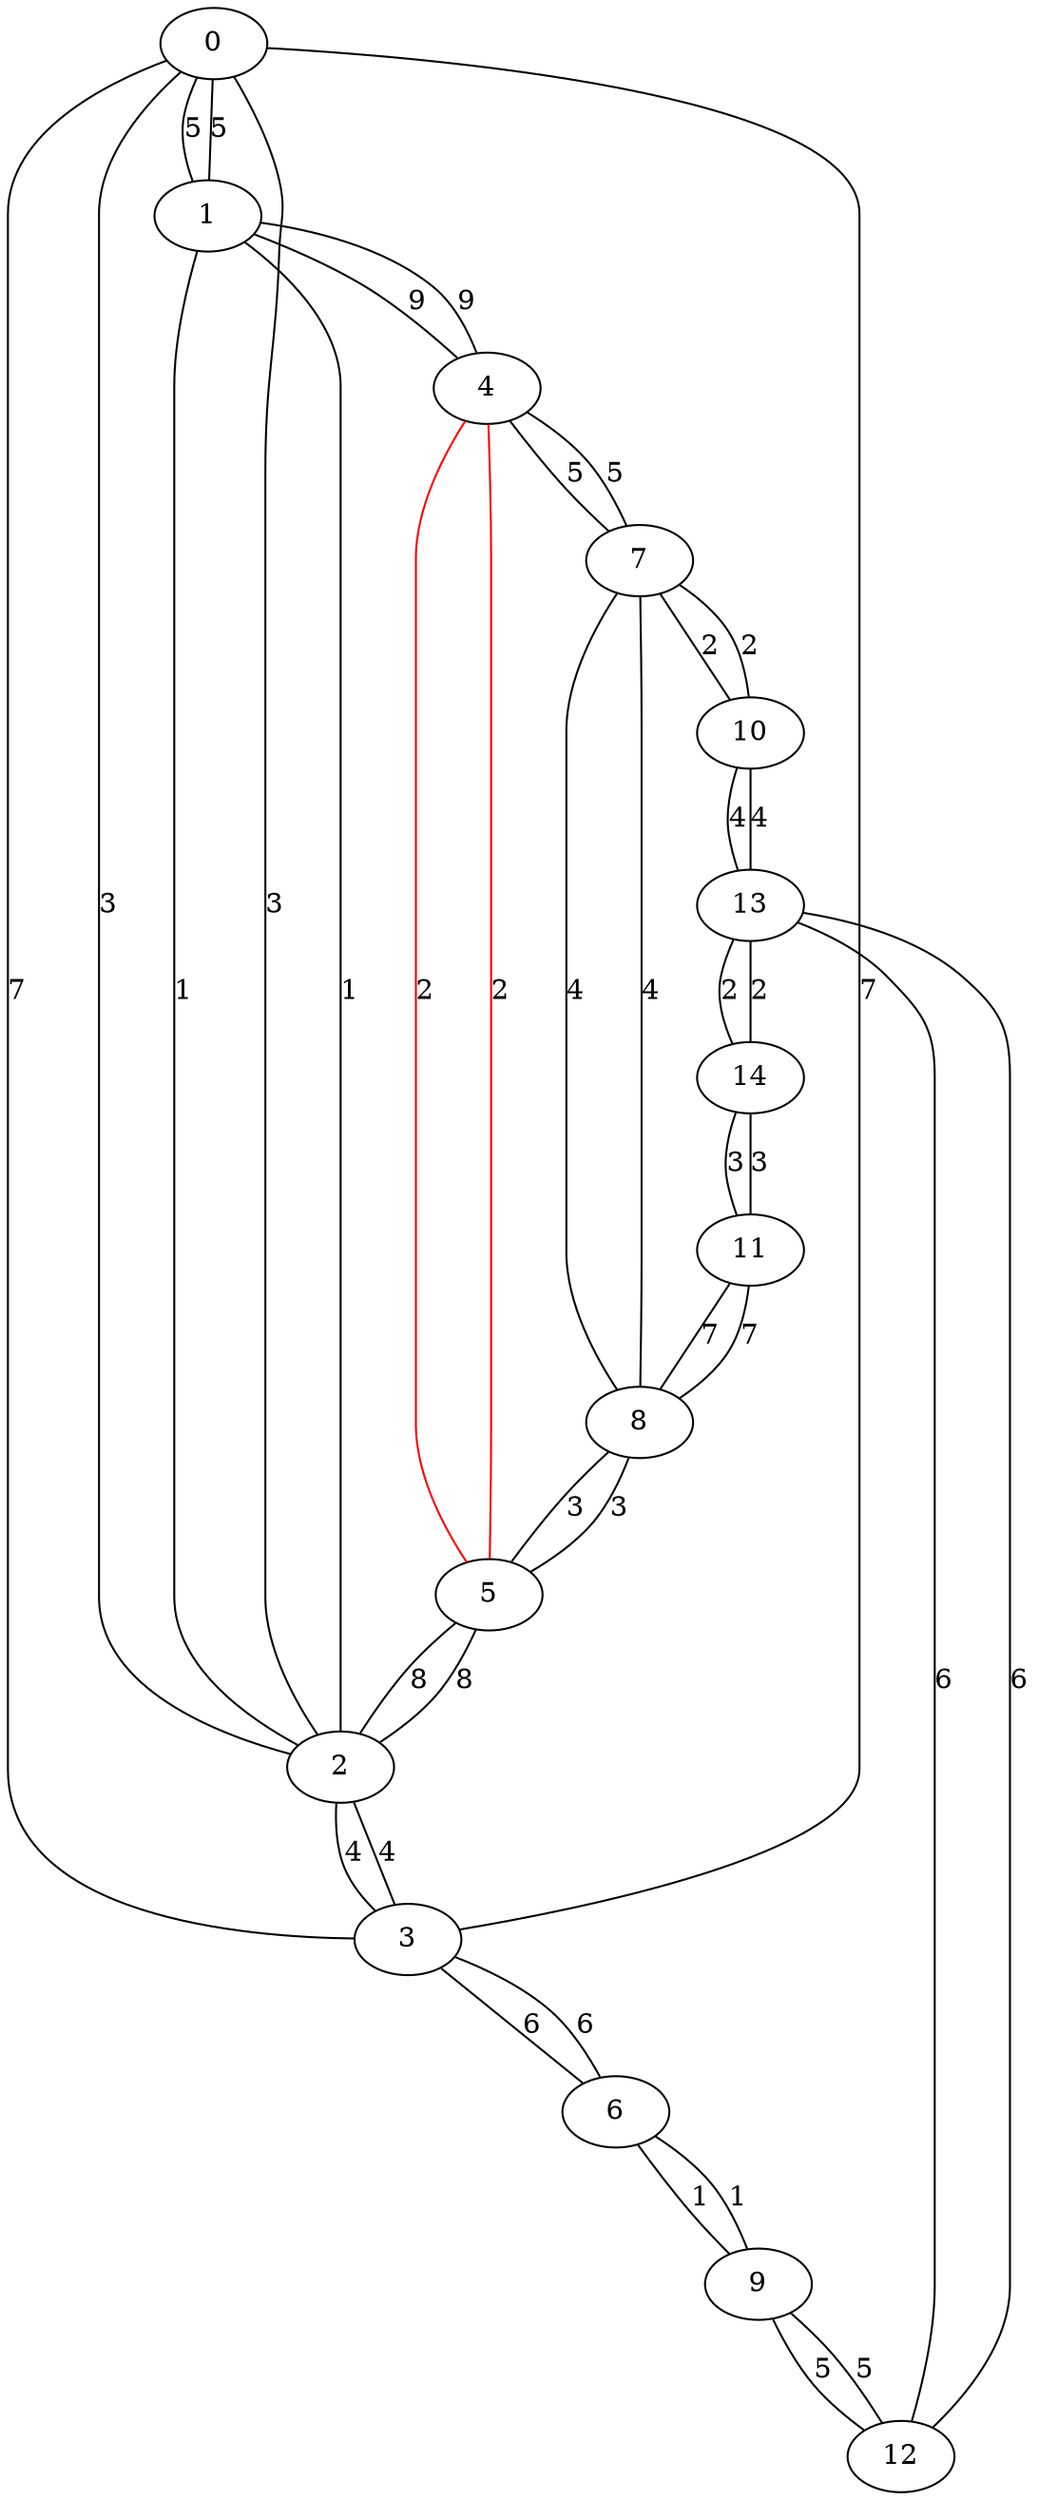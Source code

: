 graph mygraph {
  size="800,600";
  node [shape=ellipse];
  0 -- 1 [label="5"];
  0 -- 2 [label="3"];
  0 -- 3 [label="7"];
  1 -- 0 [label="5"];
  1 -- 2 [label="1"];
  1 -- 4 [label="9"];
  2 -- 0 [label="3"];
  2 -- 1 [label="1"];
  2 -- 3 [label="4"];
  2 -- 5 [label="8"];
  3 -- 0 [label="7"];
  3 -- 2 [label="4"];
  3 -- 6 [label="6"];
  4 -- 1 [label="9"];
  4 -- 5 [label="2", color=red];
  4 -- 7 [label="5"];
  5 -- 2 [label="8"];
  5 -- 4 [label="2", color=red];
  5 -- 8 [label="3"];
  6 -- 3 [label="6"];
  6 -- 9 [label="1"];
  7 -- 4 [label="5"];
  7 -- 8 [label="4"];
  7 -- 10 [label="2"];
  8 -- 5 [label="3"];
  8 -- 7 [label="4"];
  8 -- 11 [label="7"];
  9 -- 6 [label="1"];
  9 -- 12 [label="5"];
  10 -- 7 [label="2"];
  10 -- 13 [label="4"];
  11 -- 8 [label="7"];
  11 -- 14 [label="3"];
  12 -- 9 [label="5"];
  12 -- 13 [label="6"];
  13 -- 10 [label="4"];
  13 -- 12 [label="6"];
  13 -- 14 [label="2"];
  14 -- 11 [label="3"];
  14 -- 13 [label="2"];
}
